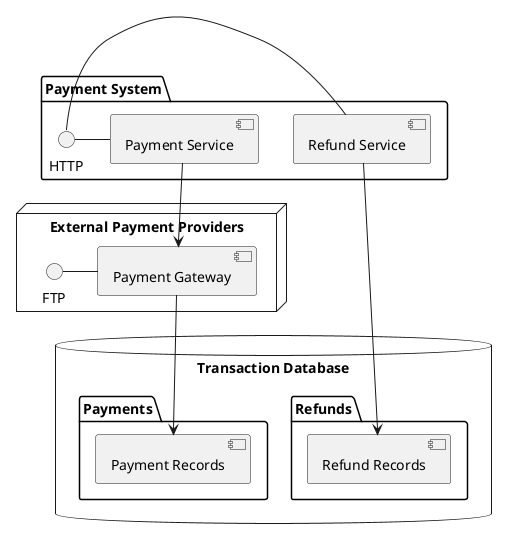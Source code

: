 @startuml
package "Payment System" {
  HTTP - [Payment Service]
  HTTP - [Refund Service]
}

node "External Payment Providers" {
  FTP - [Payment Gateway]
}

database "Transaction Database" {
  folder "Payments" {
    [Payment Records]
  }
  folder "Refunds" {
    [Refund Records]
  }
}

[Payment Service] --> [Payment Gateway]
[Payment Gateway] --> [Payment Records]
[Refund Service] --> [Refund Records]
@enduml
